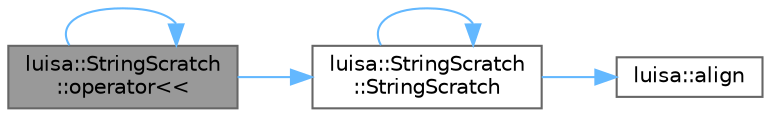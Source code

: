 digraph "luisa::StringScratch::operator&lt;&lt;"
{
 // LATEX_PDF_SIZE
  bgcolor="transparent";
  edge [fontname=Helvetica,fontsize=10,labelfontname=Helvetica,labelfontsize=10];
  node [fontname=Helvetica,fontsize=10,shape=box,height=0.2,width=0.4];
  rankdir="LR";
  Node1 [id="Node000001",label="luisa::StringScratch\l::operator\<\<",height=0.2,width=0.4,color="gray40", fillcolor="grey60", style="filled", fontcolor="black",tooltip=" "];
  Node1 -> Node1 [id="edge5_Node000001_Node000001",color="steelblue1",style="solid",tooltip=" "];
  Node1 -> Node2 [id="edge6_Node000001_Node000002",color="steelblue1",style="solid",tooltip=" "];
  Node2 [id="Node000002",label="luisa::StringScratch\l::StringScratch",height=0.2,width=0.4,color="grey40", fillcolor="white", style="filled",URL="$classluisa_1_1_string_scratch.html#a6934d21c6794682f246394f463209ee8",tooltip=" "];
  Node2 -> Node3 [id="edge7_Node000002_Node000003",color="steelblue1",style="solid",tooltip=" "];
  Node3 [id="Node000003",label="luisa::align",height=0.2,width=0.4,color="grey40", fillcolor="white", style="filled",URL="$namespaceluisa.html#a3dbc3e54897eb1b46a1d95790a626eb7",tooltip=" "];
  Node2 -> Node2 [id="edge8_Node000002_Node000002",color="steelblue1",style="solid",tooltip=" "];
}
